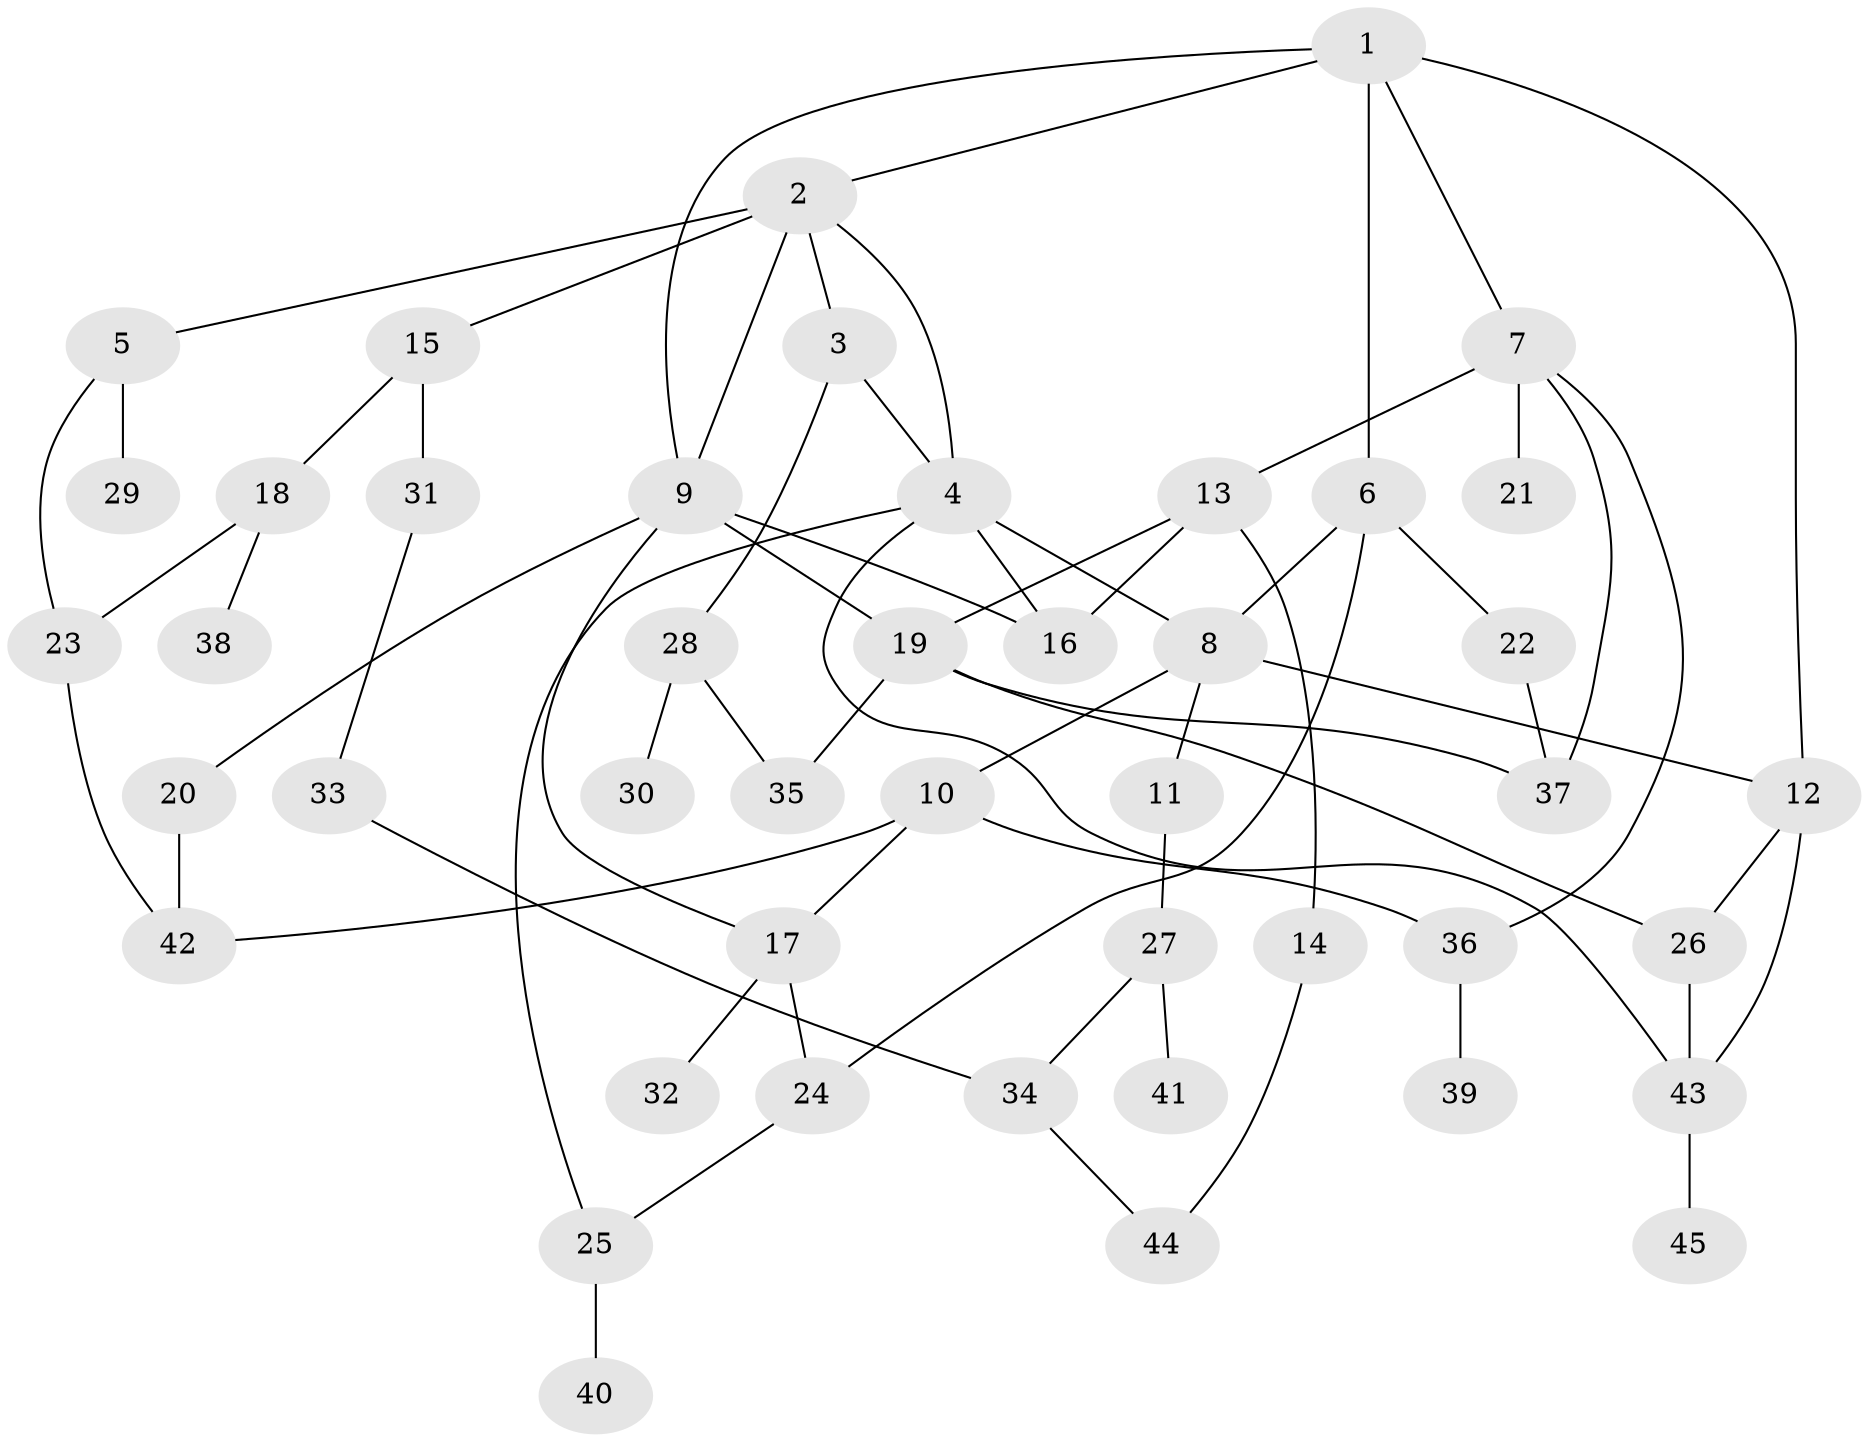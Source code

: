 // original degree distribution, {5: 0.08064516129032258, 6: 0.04838709677419355, 3: 0.24193548387096775, 4: 0.14516129032258066, 1: 0.22580645161290322, 2: 0.25806451612903225}
// Generated by graph-tools (version 1.1) at 2025/49/03/04/25 22:49:01]
// undirected, 45 vertices, 66 edges
graph export_dot {
  node [color=gray90,style=filled];
  1;
  2;
  3;
  4;
  5;
  6;
  7;
  8;
  9;
  10;
  11;
  12;
  13;
  14;
  15;
  16;
  17;
  18;
  19;
  20;
  21;
  22;
  23;
  24;
  25;
  26;
  27;
  28;
  29;
  30;
  31;
  32;
  33;
  34;
  35;
  36;
  37;
  38;
  39;
  40;
  41;
  42;
  43;
  44;
  45;
  1 -- 2 [weight=1.0];
  1 -- 6 [weight=1.0];
  1 -- 7 [weight=1.0];
  1 -- 9 [weight=1.0];
  1 -- 12 [weight=1.0];
  2 -- 3 [weight=1.0];
  2 -- 4 [weight=1.0];
  2 -- 5 [weight=1.0];
  2 -- 9 [weight=1.0];
  2 -- 15 [weight=1.0];
  3 -- 4 [weight=1.0];
  3 -- 28 [weight=1.0];
  4 -- 8 [weight=1.0];
  4 -- 16 [weight=2.0];
  4 -- 25 [weight=1.0];
  4 -- 43 [weight=1.0];
  5 -- 23 [weight=1.0];
  5 -- 29 [weight=1.0];
  6 -- 8 [weight=1.0];
  6 -- 22 [weight=1.0];
  6 -- 24 [weight=1.0];
  7 -- 13 [weight=1.0];
  7 -- 21 [weight=1.0];
  7 -- 36 [weight=1.0];
  7 -- 37 [weight=1.0];
  8 -- 10 [weight=1.0];
  8 -- 11 [weight=1.0];
  8 -- 12 [weight=1.0];
  9 -- 16 [weight=1.0];
  9 -- 17 [weight=1.0];
  9 -- 19 [weight=1.0];
  9 -- 20 [weight=1.0];
  10 -- 17 [weight=1.0];
  10 -- 36 [weight=1.0];
  10 -- 42 [weight=1.0];
  11 -- 27 [weight=1.0];
  12 -- 26 [weight=1.0];
  12 -- 43 [weight=1.0];
  13 -- 14 [weight=1.0];
  13 -- 16 [weight=1.0];
  13 -- 19 [weight=1.0];
  14 -- 44 [weight=1.0];
  15 -- 18 [weight=1.0];
  15 -- 31 [weight=1.0];
  17 -- 24 [weight=1.0];
  17 -- 32 [weight=1.0];
  18 -- 23 [weight=1.0];
  18 -- 38 [weight=1.0];
  19 -- 26 [weight=1.0];
  19 -- 35 [weight=1.0];
  19 -- 37 [weight=1.0];
  20 -- 42 [weight=1.0];
  22 -- 37 [weight=1.0];
  23 -- 42 [weight=1.0];
  24 -- 25 [weight=1.0];
  25 -- 40 [weight=1.0];
  26 -- 43 [weight=1.0];
  27 -- 34 [weight=1.0];
  27 -- 41 [weight=1.0];
  28 -- 30 [weight=1.0];
  28 -- 35 [weight=1.0];
  31 -- 33 [weight=1.0];
  33 -- 34 [weight=1.0];
  34 -- 44 [weight=1.0];
  36 -- 39 [weight=1.0];
  43 -- 45 [weight=1.0];
}
